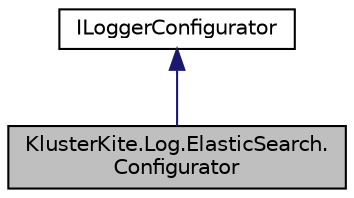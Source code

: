 digraph "KlusterKite.Log.ElasticSearch.Configurator"
{
  edge [fontname="Helvetica",fontsize="10",labelfontname="Helvetica",labelfontsize="10"];
  node [fontname="Helvetica",fontsize="10",shape=record];
  Node2 [label="KlusterKite.Log.ElasticSearch.\lConfigurator",height=0.2,width=0.4,color="black", fillcolor="grey75", style="filled", fontcolor="black"];
  Node3 -> Node2 [dir="back",color="midnightblue",fontsize="10",style="solid",fontname="Helvetica"];
  Node3 [label="ILoggerConfigurator",height=0.2,width=0.4,color="black", fillcolor="white", style="filled",URL="$interface_kluster_kite_1_1_core_1_1_log_1_1_i_logger_configurator.html",tooltip="The logger configurator "];
}
